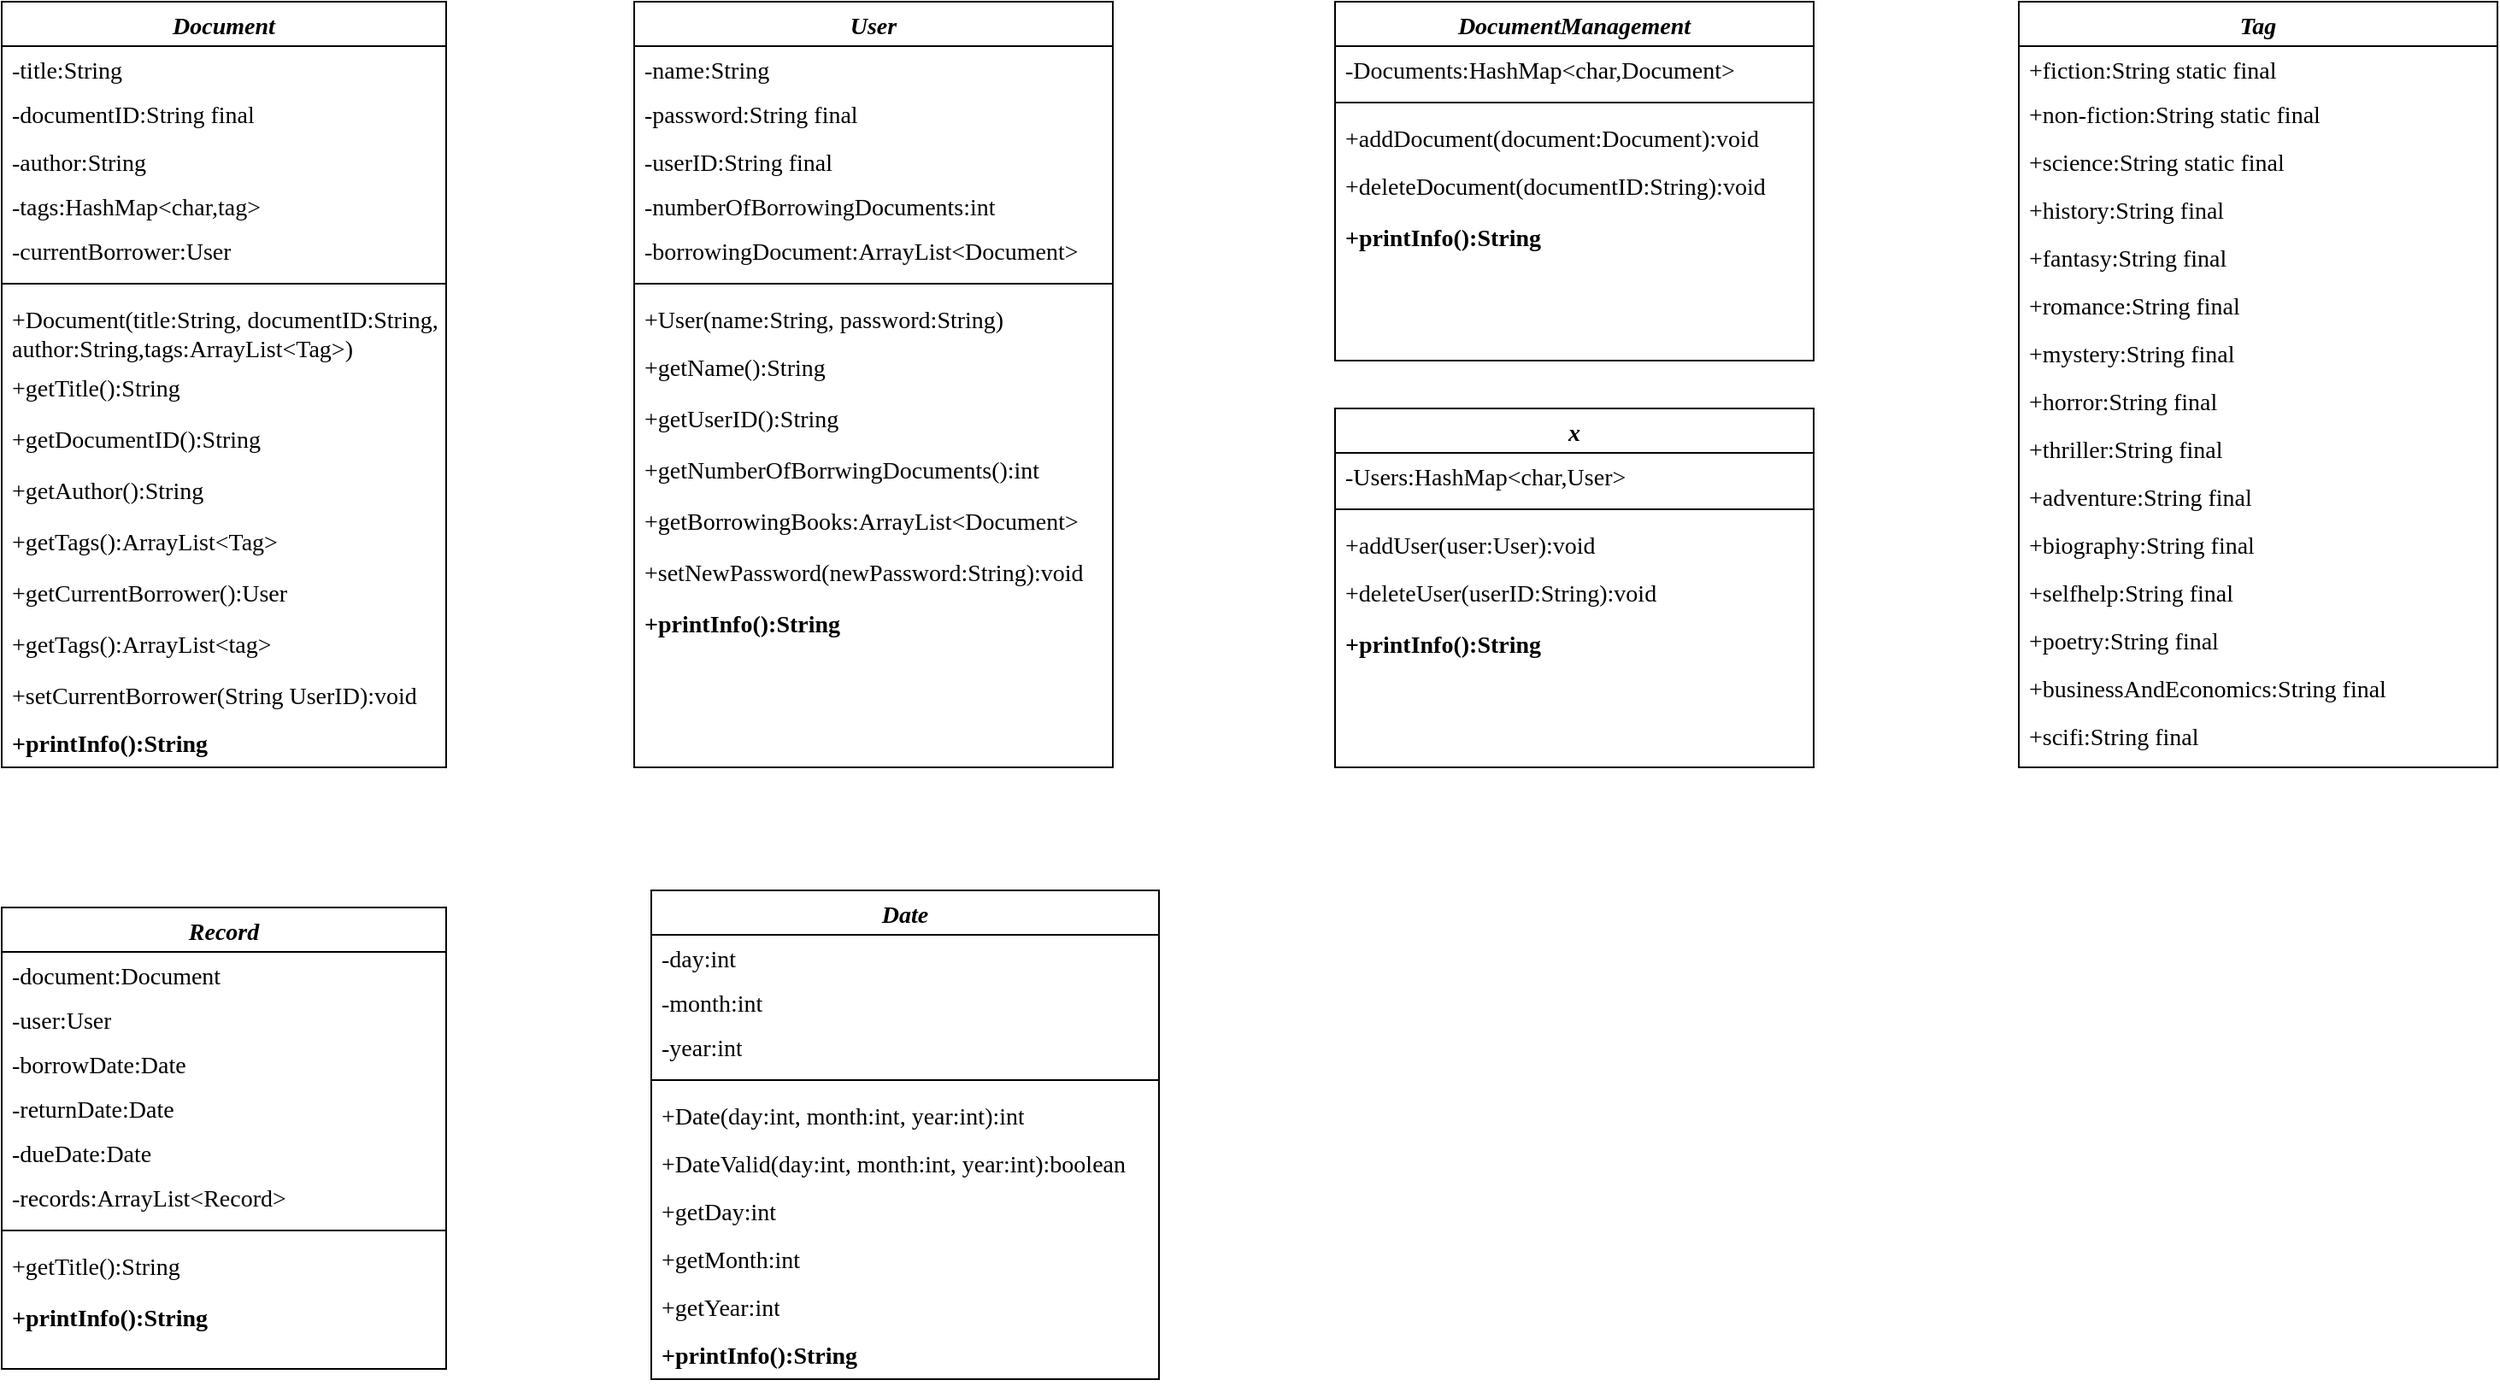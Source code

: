 <mxfile version="26.1.0">
  <diagram id="C5RBs43oDa-KdzZeNtuy" name="Page-1">
    <mxGraphModel dx="1246" dy="526" grid="1" gridSize="10" guides="1" tooltips="1" connect="1" arrows="1" fold="1" page="1" pageScale="1" pageWidth="827" pageHeight="1169" math="0" shadow="0">
      <root>
        <mxCell id="WIyWlLk6GJQsqaUBKTNV-0" />
        <mxCell id="WIyWlLk6GJQsqaUBKTNV-1" parent="WIyWlLk6GJQsqaUBKTNV-0" />
        <mxCell id="zkfFHV4jXpPFQw0GAbJ--0" value="Document" style="swimlane;fontStyle=3;align=center;verticalAlign=top;childLayout=stackLayout;horizontal=1;startSize=26;horizontalStack=0;resizeParent=1;resizeLast=0;collapsible=1;marginBottom=0;rounded=0;shadow=0;strokeWidth=1;whiteSpace=wrap;fontSize=14;fontFamily=Mali;" parent="WIyWlLk6GJQsqaUBKTNV-1" vertex="1">
          <mxGeometry x="140" width="260" height="448" as="geometry">
            <mxRectangle x="220" y="120" width="160" height="26" as="alternateBounds" />
          </mxGeometry>
        </mxCell>
        <mxCell id="zkfFHV4jXpPFQw0GAbJ--2" value="-title:String" style="text;align=left;verticalAlign=top;spacingLeft=4;spacingRight=4;overflow=hidden;rotatable=0;points=[[0,0.5],[1,0.5]];portConstraint=eastwest;rounded=0;shadow=0;html=0;whiteSpace=wrap;fontSize=14;fontFamily=Mali;" parent="zkfFHV4jXpPFQw0GAbJ--0" vertex="1">
          <mxGeometry y="26" width="260" height="26" as="geometry" />
        </mxCell>
        <mxCell id="zkfFHV4jXpPFQw0GAbJ--3" value="-documentID:String final" style="text;align=left;verticalAlign=top;spacingLeft=4;spacingRight=4;overflow=hidden;rotatable=0;points=[[0,0.5],[1,0.5]];portConstraint=eastwest;rounded=0;shadow=0;html=0;whiteSpace=wrap;fontSize=14;fontFamily=Mali;" parent="zkfFHV4jXpPFQw0GAbJ--0" vertex="1">
          <mxGeometry y="52" width="260" height="28" as="geometry" />
        </mxCell>
        <mxCell id="aTSul-BIoo_N8RE2OFc6-5" value="-author:String" style="text;align=left;verticalAlign=top;spacingLeft=4;spacingRight=4;overflow=hidden;rotatable=0;points=[[0,0.5],[1,0.5]];portConstraint=eastwest;rounded=0;shadow=0;html=0;whiteSpace=wrap;fontSize=14;fontFamily=Mali;" parent="zkfFHV4jXpPFQw0GAbJ--0" vertex="1">
          <mxGeometry y="80" width="260" height="26" as="geometry" />
        </mxCell>
        <mxCell id="aTSul-BIoo_N8RE2OFc6-9" value="-tags:HashMap&lt;char,tag&gt;" style="text;align=left;verticalAlign=top;spacingLeft=4;spacingRight=4;overflow=hidden;rotatable=0;points=[[0,0.5],[1,0.5]];portConstraint=eastwest;rounded=0;shadow=0;html=0;whiteSpace=wrap;fontSize=14;fontFamily=Mali;" parent="zkfFHV4jXpPFQw0GAbJ--0" vertex="1">
          <mxGeometry y="106" width="260" height="26" as="geometry" />
        </mxCell>
        <mxCell id="aTSul-BIoo_N8RE2OFc6-10" value="-currentBorrower:User" style="text;align=left;verticalAlign=top;spacingLeft=4;spacingRight=4;overflow=hidden;rotatable=0;points=[[0,0.5],[1,0.5]];portConstraint=eastwest;rounded=0;shadow=0;html=0;whiteSpace=wrap;fontSize=14;fontFamily=Mali;" parent="zkfFHV4jXpPFQw0GAbJ--0" vertex="1">
          <mxGeometry y="132" width="260" height="26" as="geometry" />
        </mxCell>
        <mxCell id="zkfFHV4jXpPFQw0GAbJ--4" value="" style="line;html=1;strokeWidth=1;align=left;verticalAlign=middle;spacingTop=-1;spacingLeft=3;spacingRight=3;rotatable=0;labelPosition=right;points=[];portConstraint=eastwest;whiteSpace=wrap;fontSize=14;fontFamily=Mali;" parent="zkfFHV4jXpPFQw0GAbJ--0" vertex="1">
          <mxGeometry y="158" width="260" height="14" as="geometry" />
        </mxCell>
        <mxCell id="zkfFHV4jXpPFQw0GAbJ--5" value="+Document(title:String, documentID:String, author:String,tags:ArrayList&lt;Tag&gt;)" style="text;align=left;verticalAlign=top;spacingLeft=4;spacingRight=4;overflow=hidden;rotatable=0;points=[[0,0.5],[1,0.5]];portConstraint=eastwest;whiteSpace=wrap;fontSize=14;fontFamily=Mali;" parent="zkfFHV4jXpPFQw0GAbJ--0" vertex="1">
          <mxGeometry y="172" width="260" height="40" as="geometry" />
        </mxCell>
        <mxCell id="IluqJxnMN8UQDmzil1uz-0" value="+getTitle():String" style="text;align=left;verticalAlign=top;spacingLeft=4;spacingRight=4;overflow=hidden;rotatable=0;points=[[0,0.5],[1,0.5]];portConstraint=eastwest;whiteSpace=wrap;fontSize=14;fontFamily=Mali;" parent="zkfFHV4jXpPFQw0GAbJ--0" vertex="1">
          <mxGeometry y="212" width="260" height="30" as="geometry" />
        </mxCell>
        <mxCell id="IluqJxnMN8UQDmzil1uz-1" value="+getDocumentID():String" style="text;align=left;verticalAlign=top;spacingLeft=4;spacingRight=4;overflow=hidden;rotatable=0;points=[[0,0.5],[1,0.5]];portConstraint=eastwest;whiteSpace=wrap;fontSize=14;fontFamily=Mali;" parent="zkfFHV4jXpPFQw0GAbJ--0" vertex="1">
          <mxGeometry y="242" width="260" height="30" as="geometry" />
        </mxCell>
        <mxCell id="IluqJxnMN8UQDmzil1uz-2" value="+getAuthor():String" style="text;align=left;verticalAlign=top;spacingLeft=4;spacingRight=4;overflow=hidden;rotatable=0;points=[[0,0.5],[1,0.5]];portConstraint=eastwest;whiteSpace=wrap;fontSize=14;fontFamily=Mali;" parent="zkfFHV4jXpPFQw0GAbJ--0" vertex="1">
          <mxGeometry y="272" width="260" height="30" as="geometry" />
        </mxCell>
        <mxCell id="IluqJxnMN8UQDmzil1uz-3" value="+getTags():ArrayList&lt;Tag&gt;" style="text;align=left;verticalAlign=top;spacingLeft=4;spacingRight=4;overflow=hidden;rotatable=0;points=[[0,0.5],[1,0.5]];portConstraint=eastwest;whiteSpace=wrap;fontSize=14;fontFamily=Mali;" parent="zkfFHV4jXpPFQw0GAbJ--0" vertex="1">
          <mxGeometry y="302" width="260" height="30" as="geometry" />
        </mxCell>
        <mxCell id="IluqJxnMN8UQDmzil1uz-4" value="+getCurrentBorrower():User" style="text;align=left;verticalAlign=top;spacingLeft=4;spacingRight=4;overflow=hidden;rotatable=0;points=[[0,0.5],[1,0.5]];portConstraint=eastwest;whiteSpace=wrap;fontSize=14;fontFamily=Mali;" parent="zkfFHV4jXpPFQw0GAbJ--0" vertex="1">
          <mxGeometry y="332" width="260" height="30" as="geometry" />
        </mxCell>
        <mxCell id="IluqJxnMN8UQDmzil1uz-5" value="+getTags():ArrayList&lt;tag&gt;" style="text;align=left;verticalAlign=top;spacingLeft=4;spacingRight=4;overflow=hidden;rotatable=0;points=[[0,0.5],[1,0.5]];portConstraint=eastwest;whiteSpace=wrap;fontSize=14;fontFamily=Mali;" parent="zkfFHV4jXpPFQw0GAbJ--0" vertex="1">
          <mxGeometry y="362" width="260" height="30" as="geometry" />
        </mxCell>
        <mxCell id="IluqJxnMN8UQDmzil1uz-6" value="+setCurrentBorrower(String UserID):void" style="text;align=left;verticalAlign=top;spacingLeft=4;spacingRight=4;overflow=hidden;rotatable=0;points=[[0,0.5],[1,0.5]];portConstraint=eastwest;whiteSpace=wrap;fontSize=14;fontFamily=Mali;" parent="zkfFHV4jXpPFQw0GAbJ--0" vertex="1">
          <mxGeometry y="392" width="260" height="28" as="geometry" />
        </mxCell>
        <mxCell id="IluqJxnMN8UQDmzil1uz-8" value="+printInfo():String" style="text;align=left;verticalAlign=top;spacingLeft=4;spacingRight=4;overflow=hidden;rotatable=0;points=[[0,0.5],[1,0.5]];portConstraint=eastwest;whiteSpace=wrap;fontSize=14;fontFamily=Mali;fontStyle=1" parent="zkfFHV4jXpPFQw0GAbJ--0" vertex="1">
          <mxGeometry y="420" width="260" height="28" as="geometry" />
        </mxCell>
        <mxCell id="IluqJxnMN8UQDmzil1uz-9" value="User" style="swimlane;fontStyle=3;align=center;verticalAlign=top;childLayout=stackLayout;horizontal=1;startSize=26;horizontalStack=0;resizeParent=1;resizeLast=0;collapsible=1;marginBottom=0;rounded=0;shadow=0;strokeWidth=1;whiteSpace=wrap;fontSize=14;fontFamily=Mali;" parent="WIyWlLk6GJQsqaUBKTNV-1" vertex="1">
          <mxGeometry x="510" width="280" height="448" as="geometry">
            <mxRectangle x="220" y="120" width="160" height="26" as="alternateBounds" />
          </mxGeometry>
        </mxCell>
        <mxCell id="IluqJxnMN8UQDmzil1uz-10" value="-name:String" style="text;align=left;verticalAlign=top;spacingLeft=4;spacingRight=4;overflow=hidden;rotatable=0;points=[[0,0.5],[1,0.5]];portConstraint=eastwest;rounded=0;shadow=0;html=0;whiteSpace=wrap;fontSize=14;fontFamily=Mali;" parent="IluqJxnMN8UQDmzil1uz-9" vertex="1">
          <mxGeometry y="26" width="280" height="26" as="geometry" />
        </mxCell>
        <mxCell id="IluqJxnMN8UQDmzil1uz-11" value="-password:String final" style="text;align=left;verticalAlign=top;spacingLeft=4;spacingRight=4;overflow=hidden;rotatable=0;points=[[0,0.5],[1,0.5]];portConstraint=eastwest;rounded=0;shadow=0;html=0;whiteSpace=wrap;fontSize=14;fontFamily=Mali;" parent="IluqJxnMN8UQDmzil1uz-9" vertex="1">
          <mxGeometry y="52" width="280" height="28" as="geometry" />
        </mxCell>
        <mxCell id="IluqJxnMN8UQDmzil1uz-12" value="-userID:String final" style="text;align=left;verticalAlign=top;spacingLeft=4;spacingRight=4;overflow=hidden;rotatable=0;points=[[0,0.5],[1,0.5]];portConstraint=eastwest;rounded=0;shadow=0;html=0;whiteSpace=wrap;fontSize=14;fontFamily=Mali;" parent="IluqJxnMN8UQDmzil1uz-9" vertex="1">
          <mxGeometry y="80" width="280" height="26" as="geometry" />
        </mxCell>
        <mxCell id="IluqJxnMN8UQDmzil1uz-13" value="-numberOfBorrowingDocuments:int" style="text;align=left;verticalAlign=top;spacingLeft=4;spacingRight=4;overflow=hidden;rotatable=0;points=[[0,0.5],[1,0.5]];portConstraint=eastwest;rounded=0;shadow=0;html=0;whiteSpace=wrap;fontSize=14;fontFamily=Mali;" parent="IluqJxnMN8UQDmzil1uz-9" vertex="1">
          <mxGeometry y="106" width="280" height="26" as="geometry" />
        </mxCell>
        <mxCell id="IluqJxnMN8UQDmzil1uz-14" value="-borrowingDocument:ArrayList&lt;Document&gt;" style="text;align=left;verticalAlign=top;spacingLeft=4;spacingRight=4;overflow=hidden;rotatable=0;points=[[0,0.5],[1,0.5]];portConstraint=eastwest;rounded=0;shadow=0;html=0;whiteSpace=wrap;fontSize=14;fontFamily=Mali;" parent="IluqJxnMN8UQDmzil1uz-9" vertex="1">
          <mxGeometry y="132" width="280" height="26" as="geometry" />
        </mxCell>
        <mxCell id="IluqJxnMN8UQDmzil1uz-15" value="" style="line;html=1;strokeWidth=1;align=left;verticalAlign=middle;spacingTop=-1;spacingLeft=3;spacingRight=3;rotatable=0;labelPosition=right;points=[];portConstraint=eastwest;whiteSpace=wrap;fontSize=14;fontFamily=Mali;" parent="IluqJxnMN8UQDmzil1uz-9" vertex="1">
          <mxGeometry y="158" width="280" height="14" as="geometry" />
        </mxCell>
        <mxCell id="IluqJxnMN8UQDmzil1uz-16" value="+User(name:String, password:String)" style="text;align=left;verticalAlign=top;spacingLeft=4;spacingRight=4;overflow=hidden;rotatable=0;points=[[0,0.5],[1,0.5]];portConstraint=eastwest;whiteSpace=wrap;fontSize=14;fontFamily=Mali;" parent="IluqJxnMN8UQDmzil1uz-9" vertex="1">
          <mxGeometry y="172" width="280" height="28" as="geometry" />
        </mxCell>
        <mxCell id="IluqJxnMN8UQDmzil1uz-17" value="+getName():String" style="text;align=left;verticalAlign=top;spacingLeft=4;spacingRight=4;overflow=hidden;rotatable=0;points=[[0,0.5],[1,0.5]];portConstraint=eastwest;whiteSpace=wrap;fontSize=14;fontFamily=Mali;" parent="IluqJxnMN8UQDmzil1uz-9" vertex="1">
          <mxGeometry y="200" width="280" height="30" as="geometry" />
        </mxCell>
        <mxCell id="IluqJxnMN8UQDmzil1uz-18" value="+getUserID():String" style="text;align=left;verticalAlign=top;spacingLeft=4;spacingRight=4;overflow=hidden;rotatable=0;points=[[0,0.5],[1,0.5]];portConstraint=eastwest;whiteSpace=wrap;fontSize=14;fontFamily=Mali;" parent="IluqJxnMN8UQDmzil1uz-9" vertex="1">
          <mxGeometry y="230" width="280" height="30" as="geometry" />
        </mxCell>
        <mxCell id="IluqJxnMN8UQDmzil1uz-19" value="+getNumberOfBorrwingDocuments():int" style="text;align=left;verticalAlign=top;spacingLeft=4;spacingRight=4;overflow=hidden;rotatable=0;points=[[0,0.5],[1,0.5]];portConstraint=eastwest;whiteSpace=wrap;fontSize=14;fontFamily=Mali;" parent="IluqJxnMN8UQDmzil1uz-9" vertex="1">
          <mxGeometry y="260" width="280" height="30" as="geometry" />
        </mxCell>
        <mxCell id="IluqJxnMN8UQDmzil1uz-20" value="+getBorrowingBooks:ArrayList&lt;Document&gt;" style="text;align=left;verticalAlign=top;spacingLeft=4;spacingRight=4;overflow=hidden;rotatable=0;points=[[0,0.5],[1,0.5]];portConstraint=eastwest;whiteSpace=wrap;fontSize=14;fontFamily=Mali;" parent="IluqJxnMN8UQDmzil1uz-9" vertex="1">
          <mxGeometry y="290" width="280" height="30" as="geometry" />
        </mxCell>
        <mxCell id="IluqJxnMN8UQDmzil1uz-21" value="+setNewPassword(newPassword:String):void" style="text;align=left;verticalAlign=top;spacingLeft=4;spacingRight=4;overflow=hidden;rotatable=0;points=[[0,0.5],[1,0.5]];portConstraint=eastwest;whiteSpace=wrap;fontSize=14;fontFamily=Mali;" parent="IluqJxnMN8UQDmzil1uz-9" vertex="1">
          <mxGeometry y="320" width="280" height="30" as="geometry" />
        </mxCell>
        <mxCell id="IluqJxnMN8UQDmzil1uz-24" value="+printInfo():String" style="text;align=left;verticalAlign=top;spacingLeft=4;spacingRight=4;overflow=hidden;rotatable=0;points=[[0,0.5],[1,0.5]];portConstraint=eastwest;whiteSpace=wrap;fontSize=14;fontFamily=Mali;fontStyle=1" parent="IluqJxnMN8UQDmzil1uz-9" vertex="1">
          <mxGeometry y="350" width="280" height="28" as="geometry" />
        </mxCell>
        <mxCell id="IluqJxnMN8UQDmzil1uz-26" value="DocumentManagement" style="swimlane;fontStyle=3;align=center;verticalAlign=top;childLayout=stackLayout;horizontal=1;startSize=26;horizontalStack=0;resizeParent=1;resizeLast=0;collapsible=1;marginBottom=0;rounded=0;shadow=0;strokeWidth=1;whiteSpace=wrap;fontSize=14;fontFamily=Mali;" parent="WIyWlLk6GJQsqaUBKTNV-1" vertex="1">
          <mxGeometry x="920" width="280" height="210" as="geometry">
            <mxRectangle x="220" y="120" width="160" height="26" as="alternateBounds" />
          </mxGeometry>
        </mxCell>
        <mxCell id="IluqJxnMN8UQDmzil1uz-27" value="-Documents:HashMap&lt;char,Document&gt;" style="text;align=left;verticalAlign=top;spacingLeft=4;spacingRight=4;overflow=hidden;rotatable=0;points=[[0,0.5],[1,0.5]];portConstraint=eastwest;rounded=0;shadow=0;html=0;whiteSpace=wrap;fontSize=14;fontFamily=Mali;" parent="IluqJxnMN8UQDmzil1uz-26" vertex="1">
          <mxGeometry y="26" width="280" height="26" as="geometry" />
        </mxCell>
        <mxCell id="IluqJxnMN8UQDmzil1uz-32" value="" style="line;html=1;strokeWidth=1;align=left;verticalAlign=middle;spacingTop=-1;spacingLeft=3;spacingRight=3;rotatable=0;labelPosition=right;points=[];portConstraint=eastwest;whiteSpace=wrap;fontSize=14;fontFamily=Mali;" parent="IluqJxnMN8UQDmzil1uz-26" vertex="1">
          <mxGeometry y="52" width="280" height="14" as="geometry" />
        </mxCell>
        <mxCell id="IluqJxnMN8UQDmzil1uz-33" value="+addDocument(document:Document):void" style="text;align=left;verticalAlign=top;spacingLeft=4;spacingRight=4;overflow=hidden;rotatable=0;points=[[0,0.5],[1,0.5]];portConstraint=eastwest;whiteSpace=wrap;fontSize=14;fontFamily=Mali;" parent="IluqJxnMN8UQDmzil1uz-26" vertex="1">
          <mxGeometry y="66" width="280" height="28" as="geometry" />
        </mxCell>
        <mxCell id="IluqJxnMN8UQDmzil1uz-34" value="+deleteDocument(documentID:String):void" style="text;align=left;verticalAlign=top;spacingLeft=4;spacingRight=4;overflow=hidden;rotatable=0;points=[[0,0.5],[1,0.5]];portConstraint=eastwest;whiteSpace=wrap;fontSize=14;fontFamily=Mali;" parent="IluqJxnMN8UQDmzil1uz-26" vertex="1">
          <mxGeometry y="94" width="280" height="30" as="geometry" />
        </mxCell>
        <mxCell id="IluqJxnMN8UQDmzil1uz-39" value="+printInfo():String" style="text;align=left;verticalAlign=top;spacingLeft=4;spacingRight=4;overflow=hidden;rotatable=0;points=[[0,0.5],[1,0.5]];portConstraint=eastwest;whiteSpace=wrap;fontSize=14;fontFamily=Mali;fontStyle=1" parent="IluqJxnMN8UQDmzil1uz-26" vertex="1">
          <mxGeometry y="124" width="280" height="28" as="geometry" />
        </mxCell>
        <mxCell id="IluqJxnMN8UQDmzil1uz-41" value="x" style="swimlane;fontStyle=3;align=center;verticalAlign=top;childLayout=stackLayout;horizontal=1;startSize=26;horizontalStack=0;resizeParent=1;resizeLast=0;collapsible=1;marginBottom=0;rounded=0;shadow=0;strokeWidth=1;whiteSpace=wrap;fontSize=14;fontFamily=Mali;" parent="WIyWlLk6GJQsqaUBKTNV-1" vertex="1">
          <mxGeometry x="920" y="238" width="280" height="210" as="geometry">
            <mxRectangle x="220" y="120" width="160" height="26" as="alternateBounds" />
          </mxGeometry>
        </mxCell>
        <mxCell id="IluqJxnMN8UQDmzil1uz-42" value="-Users:HashMap&lt;char,User&gt;" style="text;align=left;verticalAlign=top;spacingLeft=4;spacingRight=4;overflow=hidden;rotatable=0;points=[[0,0.5],[1,0.5]];portConstraint=eastwest;rounded=0;shadow=0;html=0;whiteSpace=wrap;fontSize=14;fontFamily=Mali;" parent="IluqJxnMN8UQDmzil1uz-41" vertex="1">
          <mxGeometry y="26" width="280" height="26" as="geometry" />
        </mxCell>
        <mxCell id="IluqJxnMN8UQDmzil1uz-43" value="" style="line;html=1;strokeWidth=1;align=left;verticalAlign=middle;spacingTop=-1;spacingLeft=3;spacingRight=3;rotatable=0;labelPosition=right;points=[];portConstraint=eastwest;whiteSpace=wrap;fontSize=14;fontFamily=Mali;" parent="IluqJxnMN8UQDmzil1uz-41" vertex="1">
          <mxGeometry y="52" width="280" height="14" as="geometry" />
        </mxCell>
        <mxCell id="IluqJxnMN8UQDmzil1uz-44" value="+addUser(user:User):void" style="text;align=left;verticalAlign=top;spacingLeft=4;spacingRight=4;overflow=hidden;rotatable=0;points=[[0,0.5],[1,0.5]];portConstraint=eastwest;whiteSpace=wrap;fontSize=14;fontFamily=Mali;" parent="IluqJxnMN8UQDmzil1uz-41" vertex="1">
          <mxGeometry y="66" width="280" height="28" as="geometry" />
        </mxCell>
        <mxCell id="IluqJxnMN8UQDmzil1uz-45" value="+deleteUser(userID:String):void" style="text;align=left;verticalAlign=top;spacingLeft=4;spacingRight=4;overflow=hidden;rotatable=0;points=[[0,0.5],[1,0.5]];portConstraint=eastwest;whiteSpace=wrap;fontSize=14;fontFamily=Mali;" parent="IluqJxnMN8UQDmzil1uz-41" vertex="1">
          <mxGeometry y="94" width="280" height="30" as="geometry" />
        </mxCell>
        <mxCell id="IluqJxnMN8UQDmzil1uz-46" value="+printInfo():String" style="text;align=left;verticalAlign=top;spacingLeft=4;spacingRight=4;overflow=hidden;rotatable=0;points=[[0,0.5],[1,0.5]];portConstraint=eastwest;whiteSpace=wrap;fontSize=14;fontFamily=Mali;fontStyle=1" parent="IluqJxnMN8UQDmzil1uz-41" vertex="1">
          <mxGeometry y="124" width="280" height="28" as="geometry" />
        </mxCell>
        <mxCell id="IluqJxnMN8UQDmzil1uz-47" value="Tag" style="swimlane;fontStyle=3;align=center;verticalAlign=top;childLayout=stackLayout;horizontal=1;startSize=26;horizontalStack=0;resizeParent=1;resizeLast=0;collapsible=1;marginBottom=0;rounded=0;shadow=0;strokeWidth=1;whiteSpace=wrap;fontSize=14;fontFamily=Mali;" parent="WIyWlLk6GJQsqaUBKTNV-1" vertex="1">
          <mxGeometry x="1320" width="280" height="448" as="geometry">
            <mxRectangle x="220" y="120" width="160" height="26" as="alternateBounds" />
          </mxGeometry>
        </mxCell>
        <mxCell id="IluqJxnMN8UQDmzil1uz-48" value="+fiction:String static final" style="text;align=left;verticalAlign=top;spacingLeft=4;spacingRight=4;overflow=hidden;rotatable=0;points=[[0,0.5],[1,0.5]];portConstraint=eastwest;rounded=0;shadow=0;html=0;whiteSpace=wrap;fontSize=14;fontFamily=Mali;" parent="IluqJxnMN8UQDmzil1uz-47" vertex="1">
          <mxGeometry y="26" width="280" height="26" as="geometry" />
        </mxCell>
        <mxCell id="IluqJxnMN8UQDmzil1uz-49" value="+non-fiction:String static final" style="text;align=left;verticalAlign=top;spacingLeft=4;spacingRight=4;overflow=hidden;rotatable=0;points=[[0,0.5],[1,0.5]];portConstraint=eastwest;rounded=0;shadow=0;html=0;whiteSpace=wrap;fontSize=14;fontFamily=Mali;" parent="IluqJxnMN8UQDmzil1uz-47" vertex="1">
          <mxGeometry y="52" width="280" height="28" as="geometry" />
        </mxCell>
        <mxCell id="IluqJxnMN8UQDmzil1uz-62" value="+science:String static final" style="text;align=left;verticalAlign=top;spacingLeft=4;spacingRight=4;overflow=hidden;rotatable=0;points=[[0,0.5],[1,0.5]];portConstraint=eastwest;rounded=0;shadow=0;html=0;whiteSpace=wrap;fontSize=14;fontFamily=Mali;" parent="IluqJxnMN8UQDmzil1uz-47" vertex="1">
          <mxGeometry y="80" width="280" height="28" as="geometry" />
        </mxCell>
        <mxCell id="IluqJxnMN8UQDmzil1uz-64" value="+history:String final" style="text;align=left;verticalAlign=top;spacingLeft=4;spacingRight=4;overflow=hidden;rotatable=0;points=[[0,0.5],[1,0.5]];portConstraint=eastwest;rounded=0;shadow=0;html=0;whiteSpace=wrap;fontSize=14;fontFamily=Mali;" parent="IluqJxnMN8UQDmzil1uz-47" vertex="1">
          <mxGeometry y="108" width="280" height="28" as="geometry" />
        </mxCell>
        <mxCell id="IluqJxnMN8UQDmzil1uz-63" value="+fantasy:String final" style="text;align=left;verticalAlign=top;spacingLeft=4;spacingRight=4;overflow=hidden;rotatable=0;points=[[0,0.5],[1,0.5]];portConstraint=eastwest;rounded=0;shadow=0;html=0;whiteSpace=wrap;fontSize=14;fontFamily=Mali;" parent="IluqJxnMN8UQDmzil1uz-47" vertex="1">
          <mxGeometry y="136" width="280" height="28" as="geometry" />
        </mxCell>
        <mxCell id="IluqJxnMN8UQDmzil1uz-66" value="+romance:String final" style="text;align=left;verticalAlign=top;spacingLeft=4;spacingRight=4;overflow=hidden;rotatable=0;points=[[0,0.5],[1,0.5]];portConstraint=eastwest;rounded=0;shadow=0;html=0;whiteSpace=wrap;fontSize=14;fontFamily=Mali;" parent="IluqJxnMN8UQDmzil1uz-47" vertex="1">
          <mxGeometry y="164" width="280" height="28" as="geometry" />
        </mxCell>
        <mxCell id="IluqJxnMN8UQDmzil1uz-65" value="+mystery:String final" style="text;align=left;verticalAlign=top;spacingLeft=4;spacingRight=4;overflow=hidden;rotatable=0;points=[[0,0.5],[1,0.5]];portConstraint=eastwest;rounded=0;shadow=0;html=0;whiteSpace=wrap;fontSize=14;fontFamily=Mali;" parent="IluqJxnMN8UQDmzil1uz-47" vertex="1">
          <mxGeometry y="192" width="280" height="28" as="geometry" />
        </mxCell>
        <mxCell id="IluqJxnMN8UQDmzil1uz-67" value="+horror:String final" style="text;align=left;verticalAlign=top;spacingLeft=4;spacingRight=4;overflow=hidden;rotatable=0;points=[[0,0.5],[1,0.5]];portConstraint=eastwest;rounded=0;shadow=0;html=0;whiteSpace=wrap;fontSize=14;fontFamily=Mali;" parent="IluqJxnMN8UQDmzil1uz-47" vertex="1">
          <mxGeometry y="220" width="280" height="28" as="geometry" />
        </mxCell>
        <mxCell id="IluqJxnMN8UQDmzil1uz-68" value="+thriller:String final" style="text;align=left;verticalAlign=top;spacingLeft=4;spacingRight=4;overflow=hidden;rotatable=0;points=[[0,0.5],[1,0.5]];portConstraint=eastwest;rounded=0;shadow=0;html=0;whiteSpace=wrap;fontSize=14;fontFamily=Mali;" parent="IluqJxnMN8UQDmzil1uz-47" vertex="1">
          <mxGeometry y="248" width="280" height="28" as="geometry" />
        </mxCell>
        <mxCell id="IluqJxnMN8UQDmzil1uz-69" value="+adventure:String final" style="text;align=left;verticalAlign=top;spacingLeft=4;spacingRight=4;overflow=hidden;rotatable=0;points=[[0,0.5],[1,0.5]];portConstraint=eastwest;rounded=0;shadow=0;html=0;whiteSpace=wrap;fontSize=14;fontFamily=Mali;" parent="IluqJxnMN8UQDmzil1uz-47" vertex="1">
          <mxGeometry y="276" width="280" height="28" as="geometry" />
        </mxCell>
        <mxCell id="IluqJxnMN8UQDmzil1uz-70" value="+biography:String final" style="text;align=left;verticalAlign=top;spacingLeft=4;spacingRight=4;overflow=hidden;rotatable=0;points=[[0,0.5],[1,0.5]];portConstraint=eastwest;rounded=0;shadow=0;html=0;whiteSpace=wrap;fontSize=14;fontFamily=Mali;" parent="IluqJxnMN8UQDmzil1uz-47" vertex="1">
          <mxGeometry y="304" width="280" height="28" as="geometry" />
        </mxCell>
        <mxCell id="IluqJxnMN8UQDmzil1uz-71" value="+selfhelp:String final" style="text;align=left;verticalAlign=top;spacingLeft=4;spacingRight=4;overflow=hidden;rotatable=0;points=[[0,0.5],[1,0.5]];portConstraint=eastwest;rounded=0;shadow=0;html=0;whiteSpace=wrap;fontSize=14;fontFamily=Mali;" parent="IluqJxnMN8UQDmzil1uz-47" vertex="1">
          <mxGeometry y="332" width="280" height="28" as="geometry" />
        </mxCell>
        <mxCell id="IluqJxnMN8UQDmzil1uz-72" value="+poetry:String final" style="text;align=left;verticalAlign=top;spacingLeft=4;spacingRight=4;overflow=hidden;rotatable=0;points=[[0,0.5],[1,0.5]];portConstraint=eastwest;rounded=0;shadow=0;html=0;whiteSpace=wrap;fontSize=14;fontFamily=Mali;" parent="IluqJxnMN8UQDmzil1uz-47" vertex="1">
          <mxGeometry y="360" width="280" height="28" as="geometry" />
        </mxCell>
        <mxCell id="IluqJxnMN8UQDmzil1uz-73" value="+businessAndEconomics:String final" style="text;align=left;verticalAlign=top;spacingLeft=4;spacingRight=4;overflow=hidden;rotatable=0;points=[[0,0.5],[1,0.5]];portConstraint=eastwest;rounded=0;shadow=0;html=0;whiteSpace=wrap;fontSize=14;fontFamily=Mali;" parent="IluqJxnMN8UQDmzil1uz-47" vertex="1">
          <mxGeometry y="388" width="280" height="28" as="geometry" />
        </mxCell>
        <mxCell id="IluqJxnMN8UQDmzil1uz-74" value="+scifi:String final" style="text;align=left;verticalAlign=top;spacingLeft=4;spacingRight=4;overflow=hidden;rotatable=0;points=[[0,0.5],[1,0.5]];portConstraint=eastwest;rounded=0;shadow=0;html=0;whiteSpace=wrap;fontSize=14;fontFamily=Mali;" parent="IluqJxnMN8UQDmzil1uz-47" vertex="1">
          <mxGeometry y="416" width="280" height="28" as="geometry" />
        </mxCell>
        <mxCell id="-RELGFcGICETQjLelU8a-1" value="Record" style="swimlane;fontStyle=3;align=center;verticalAlign=top;childLayout=stackLayout;horizontal=1;startSize=26;horizontalStack=0;resizeParent=1;resizeLast=0;collapsible=1;marginBottom=0;rounded=0;shadow=0;strokeWidth=1;whiteSpace=wrap;fontSize=14;fontFamily=Mali;" vertex="1" parent="WIyWlLk6GJQsqaUBKTNV-1">
          <mxGeometry x="140" y="530" width="260" height="270" as="geometry">
            <mxRectangle x="220" y="120" width="160" height="26" as="alternateBounds" />
          </mxGeometry>
        </mxCell>
        <mxCell id="-RELGFcGICETQjLelU8a-2" value="-document:Document" style="text;align=left;verticalAlign=top;spacingLeft=4;spacingRight=4;overflow=hidden;rotatable=0;points=[[0,0.5],[1,0.5]];portConstraint=eastwest;rounded=0;shadow=0;html=0;whiteSpace=wrap;fontSize=14;fontFamily=Mali;" vertex="1" parent="-RELGFcGICETQjLelU8a-1">
          <mxGeometry y="26" width="260" height="26" as="geometry" />
        </mxCell>
        <mxCell id="-RELGFcGICETQjLelU8a-4" value="-user:User" style="text;align=left;verticalAlign=top;spacingLeft=4;spacingRight=4;overflow=hidden;rotatable=0;points=[[0,0.5],[1,0.5]];portConstraint=eastwest;rounded=0;shadow=0;html=0;whiteSpace=wrap;fontSize=14;fontFamily=Mali;" vertex="1" parent="-RELGFcGICETQjLelU8a-1">
          <mxGeometry y="52" width="260" height="26" as="geometry" />
        </mxCell>
        <mxCell id="-RELGFcGICETQjLelU8a-5" value="-borrowDate:Date" style="text;align=left;verticalAlign=top;spacingLeft=4;spacingRight=4;overflow=hidden;rotatable=0;points=[[0,0.5],[1,0.5]];portConstraint=eastwest;rounded=0;shadow=0;html=0;whiteSpace=wrap;fontSize=14;fontFamily=Mali;" vertex="1" parent="-RELGFcGICETQjLelU8a-1">
          <mxGeometry y="78" width="260" height="26" as="geometry" />
        </mxCell>
        <mxCell id="-RELGFcGICETQjLelU8a-6" value="-returnDate:Date" style="text;align=left;verticalAlign=top;spacingLeft=4;spacingRight=4;overflow=hidden;rotatable=0;points=[[0,0.5],[1,0.5]];portConstraint=eastwest;rounded=0;shadow=0;html=0;whiteSpace=wrap;fontSize=14;fontFamily=Mali;" vertex="1" parent="-RELGFcGICETQjLelU8a-1">
          <mxGeometry y="104" width="260" height="26" as="geometry" />
        </mxCell>
        <mxCell id="-RELGFcGICETQjLelU8a-30" value="-dueDate:Date" style="text;align=left;verticalAlign=top;spacingLeft=4;spacingRight=4;overflow=hidden;rotatable=0;points=[[0,0.5],[1,0.5]];portConstraint=eastwest;rounded=0;shadow=0;html=0;whiteSpace=wrap;fontSize=14;fontFamily=Mali;" vertex="1" parent="-RELGFcGICETQjLelU8a-1">
          <mxGeometry y="130" width="260" height="26" as="geometry" />
        </mxCell>
        <mxCell id="-RELGFcGICETQjLelU8a-31" value="-records:ArrayList&lt;Record&gt;" style="text;align=left;verticalAlign=top;spacingLeft=4;spacingRight=4;overflow=hidden;rotatable=0;points=[[0,0.5],[1,0.5]];portConstraint=eastwest;rounded=0;shadow=0;html=0;whiteSpace=wrap;fontSize=14;fontFamily=Mali;" vertex="1" parent="-RELGFcGICETQjLelU8a-1">
          <mxGeometry y="156" width="260" height="26" as="geometry" />
        </mxCell>
        <mxCell id="-RELGFcGICETQjLelU8a-7" value="" style="line;html=1;strokeWidth=1;align=left;verticalAlign=middle;spacingTop=-1;spacingLeft=3;spacingRight=3;rotatable=0;labelPosition=right;points=[];portConstraint=eastwest;whiteSpace=wrap;fontSize=14;fontFamily=Mali;" vertex="1" parent="-RELGFcGICETQjLelU8a-1">
          <mxGeometry y="182" width="260" height="14" as="geometry" />
        </mxCell>
        <mxCell id="-RELGFcGICETQjLelU8a-9" value="+getTitle():String" style="text;align=left;verticalAlign=top;spacingLeft=4;spacingRight=4;overflow=hidden;rotatable=0;points=[[0,0.5],[1,0.5]];portConstraint=eastwest;whiteSpace=wrap;fontSize=14;fontFamily=Mali;" vertex="1" parent="-RELGFcGICETQjLelU8a-1">
          <mxGeometry y="196" width="260" height="30" as="geometry" />
        </mxCell>
        <mxCell id="-RELGFcGICETQjLelU8a-16" value="+printInfo():String" style="text;align=left;verticalAlign=top;spacingLeft=4;spacingRight=4;overflow=hidden;rotatable=0;points=[[0,0.5],[1,0.5]];portConstraint=eastwest;whiteSpace=wrap;fontSize=14;fontFamily=Mali;fontStyle=1" vertex="1" parent="-RELGFcGICETQjLelU8a-1">
          <mxGeometry y="226" width="260" height="28" as="geometry" />
        </mxCell>
        <mxCell id="-RELGFcGICETQjLelU8a-17" value="Date" style="swimlane;fontStyle=3;align=center;verticalAlign=top;childLayout=stackLayout;horizontal=1;startSize=26;horizontalStack=0;resizeParent=1;resizeLast=0;collapsible=1;marginBottom=0;rounded=0;shadow=0;strokeWidth=1;whiteSpace=wrap;fontSize=14;fontFamily=Mali;" vertex="1" parent="WIyWlLk6GJQsqaUBKTNV-1">
          <mxGeometry x="520" y="520" width="297" height="286" as="geometry">
            <mxRectangle x="220" y="120" width="160" height="26" as="alternateBounds" />
          </mxGeometry>
        </mxCell>
        <mxCell id="-RELGFcGICETQjLelU8a-18" value="-day:int&#xa;" style="text;align=left;verticalAlign=top;spacingLeft=4;spacingRight=4;overflow=hidden;rotatable=0;points=[[0,0.5],[1,0.5]];portConstraint=eastwest;rounded=0;shadow=0;html=0;whiteSpace=wrap;fontSize=14;fontFamily=Mali;" vertex="1" parent="-RELGFcGICETQjLelU8a-17">
          <mxGeometry y="26" width="297" height="26" as="geometry" />
        </mxCell>
        <mxCell id="-RELGFcGICETQjLelU8a-23" value="-month:int&#xa;" style="text;align=left;verticalAlign=top;spacingLeft=4;spacingRight=4;overflow=hidden;rotatable=0;points=[[0,0.5],[1,0.5]];portConstraint=eastwest;rounded=0;shadow=0;html=0;whiteSpace=wrap;fontSize=14;fontFamily=Mali;" vertex="1" parent="-RELGFcGICETQjLelU8a-17">
          <mxGeometry y="52" width="297" height="26" as="geometry" />
        </mxCell>
        <mxCell id="-RELGFcGICETQjLelU8a-24" value="-year:int&#xa;" style="text;align=left;verticalAlign=top;spacingLeft=4;spacingRight=4;overflow=hidden;rotatable=0;points=[[0,0.5],[1,0.5]];portConstraint=eastwest;rounded=0;shadow=0;html=0;whiteSpace=wrap;fontSize=14;fontFamily=Mali;" vertex="1" parent="-RELGFcGICETQjLelU8a-17">
          <mxGeometry y="78" width="297" height="26" as="geometry" />
        </mxCell>
        <mxCell id="-RELGFcGICETQjLelU8a-19" value="" style="line;html=1;strokeWidth=1;align=left;verticalAlign=middle;spacingTop=-1;spacingLeft=3;spacingRight=3;rotatable=0;labelPosition=right;points=[];portConstraint=eastwest;whiteSpace=wrap;fontSize=14;fontFamily=Mali;" vertex="1" parent="-RELGFcGICETQjLelU8a-17">
          <mxGeometry y="104" width="297" height="14" as="geometry" />
        </mxCell>
        <mxCell id="-RELGFcGICETQjLelU8a-20" value="+Date(day:int, month:int, year:int):int" style="text;align=left;verticalAlign=top;spacingLeft=4;spacingRight=4;overflow=hidden;rotatable=0;points=[[0,0.5],[1,0.5]];portConstraint=eastwest;whiteSpace=wrap;fontSize=14;fontFamily=Mali;" vertex="1" parent="-RELGFcGICETQjLelU8a-17">
          <mxGeometry y="118" width="297" height="28" as="geometry" />
        </mxCell>
        <mxCell id="-RELGFcGICETQjLelU8a-29" value="+DateValid(day:int, month:int, year:int):boolean" style="text;align=left;verticalAlign=top;spacingLeft=4;spacingRight=4;overflow=hidden;rotatable=0;points=[[0,0.5],[1,0.5]];portConstraint=eastwest;whiteSpace=wrap;fontSize=14;fontFamily=Mali;" vertex="1" parent="-RELGFcGICETQjLelU8a-17">
          <mxGeometry y="146" width="297" height="28" as="geometry" />
        </mxCell>
        <mxCell id="-RELGFcGICETQjLelU8a-27" value="+getDay:int" style="text;align=left;verticalAlign=top;spacingLeft=4;spacingRight=4;overflow=hidden;rotatable=0;points=[[0,0.5],[1,0.5]];portConstraint=eastwest;whiteSpace=wrap;fontSize=14;fontFamily=Mali;" vertex="1" parent="-RELGFcGICETQjLelU8a-17">
          <mxGeometry y="174" width="297" height="28" as="geometry" />
        </mxCell>
        <mxCell id="-RELGFcGICETQjLelU8a-25" value="+getMonth:int" style="text;align=left;verticalAlign=top;spacingLeft=4;spacingRight=4;overflow=hidden;rotatable=0;points=[[0,0.5],[1,0.5]];portConstraint=eastwest;whiteSpace=wrap;fontSize=14;fontFamily=Mali;" vertex="1" parent="-RELGFcGICETQjLelU8a-17">
          <mxGeometry y="202" width="297" height="28" as="geometry" />
        </mxCell>
        <mxCell id="-RELGFcGICETQjLelU8a-26" value="+getYear:int" style="text;align=left;verticalAlign=top;spacingLeft=4;spacingRight=4;overflow=hidden;rotatable=0;points=[[0,0.5],[1,0.5]];portConstraint=eastwest;whiteSpace=wrap;fontSize=14;fontFamily=Mali;" vertex="1" parent="-RELGFcGICETQjLelU8a-17">
          <mxGeometry y="230" width="297" height="28" as="geometry" />
        </mxCell>
        <mxCell id="-RELGFcGICETQjLelU8a-22" value="+printInfo():String" style="text;align=left;verticalAlign=top;spacingLeft=4;spacingRight=4;overflow=hidden;rotatable=0;points=[[0,0.5],[1,0.5]];portConstraint=eastwest;whiteSpace=wrap;fontSize=14;fontFamily=Mali;fontStyle=1" vertex="1" parent="-RELGFcGICETQjLelU8a-17">
          <mxGeometry y="258" width="297" height="28" as="geometry" />
        </mxCell>
      </root>
    </mxGraphModel>
  </diagram>
</mxfile>
